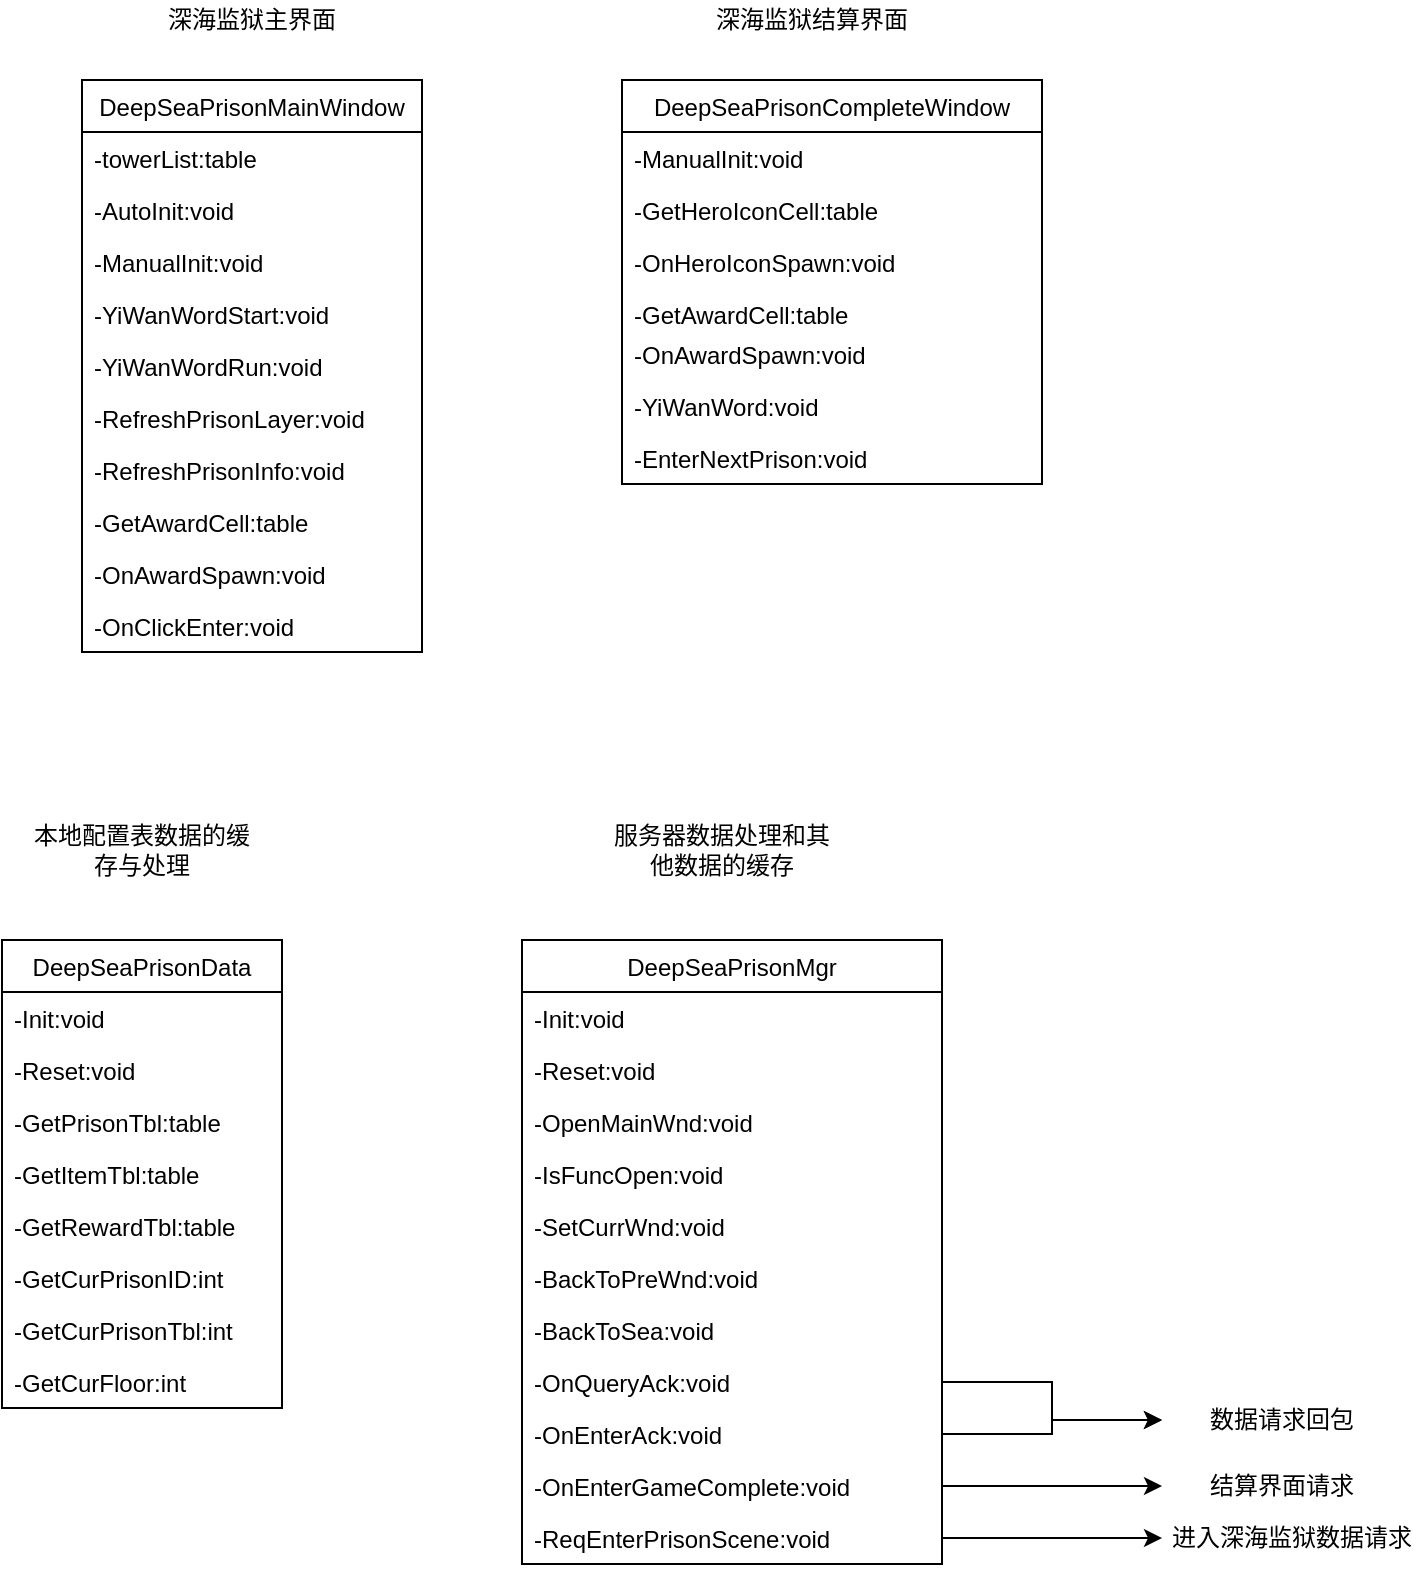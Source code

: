 <mxfile version="13.9.3" type="github">
  <diagram id="C5RBs43oDa-KdzZeNtuy" name="深海监狱类图">
    <mxGraphModel dx="1038" dy="715" grid="1" gridSize="10" guides="1" tooltips="1" connect="1" arrows="1" fold="1" page="1" pageScale="1" pageWidth="827" pageHeight="1169" math="0" shadow="0">
      <root>
        <mxCell id="WIyWlLk6GJQsqaUBKTNV-0" />
        <mxCell id="WIyWlLk6GJQsqaUBKTNV-1" parent="WIyWlLk6GJQsqaUBKTNV-0" />
        <mxCell id="sJLSV0z1X43og4lplSQz-0" value="DeepSeaPrisonMainWindow" style="swimlane;fontStyle=0;childLayout=stackLayout;horizontal=1;startSize=26;fillColor=none;horizontalStack=0;resizeParent=1;resizeParentMax=0;resizeLast=0;collapsible=1;marginBottom=0;" parent="WIyWlLk6GJQsqaUBKTNV-1" vertex="1">
          <mxGeometry x="120" y="70" width="170" height="286" as="geometry" />
        </mxCell>
        <mxCell id="sJLSV0z1X43og4lplSQz-1" value="-towerList:table" style="text;strokeColor=none;fillColor=none;align=left;verticalAlign=top;spacingLeft=4;spacingRight=4;overflow=hidden;rotatable=0;points=[[0,0.5],[1,0.5]];portConstraint=eastwest;" parent="sJLSV0z1X43og4lplSQz-0" vertex="1">
          <mxGeometry y="26" width="170" height="26" as="geometry" />
        </mxCell>
        <mxCell id="sJLSV0z1X43og4lplSQz-3" value="-AutoInit:void" style="text;strokeColor=none;fillColor=none;align=left;verticalAlign=top;spacingLeft=4;spacingRight=4;overflow=hidden;rotatable=0;points=[[0,0.5],[1,0.5]];portConstraint=eastwest;" parent="sJLSV0z1X43og4lplSQz-0" vertex="1">
          <mxGeometry y="52" width="170" height="26" as="geometry" />
        </mxCell>
        <mxCell id="sJLSV0z1X43og4lplSQz-5" value="-ManualInit:void" style="text;strokeColor=none;fillColor=none;align=left;verticalAlign=top;spacingLeft=4;spacingRight=4;overflow=hidden;rotatable=0;points=[[0,0.5],[1,0.5]];portConstraint=eastwest;" parent="sJLSV0z1X43og4lplSQz-0" vertex="1">
          <mxGeometry y="78" width="170" height="26" as="geometry" />
        </mxCell>
        <mxCell id="sJLSV0z1X43og4lplSQz-6" value="-YiWanWordStart:void" style="text;strokeColor=none;fillColor=none;align=left;verticalAlign=top;spacingLeft=4;spacingRight=4;overflow=hidden;rotatable=0;points=[[0,0.5],[1,0.5]];portConstraint=eastwest;" parent="sJLSV0z1X43og4lplSQz-0" vertex="1">
          <mxGeometry y="104" width="170" height="26" as="geometry" />
        </mxCell>
        <mxCell id="sJLSV0z1X43og4lplSQz-7" value="-YiWanWordRun:void" style="text;strokeColor=none;fillColor=none;align=left;verticalAlign=top;spacingLeft=4;spacingRight=4;overflow=hidden;rotatable=0;points=[[0,0.5],[1,0.5]];portConstraint=eastwest;" parent="sJLSV0z1X43og4lplSQz-0" vertex="1">
          <mxGeometry y="130" width="170" height="26" as="geometry" />
        </mxCell>
        <mxCell id="sJLSV0z1X43og4lplSQz-8" value="-RefreshPrisonLayer:void" style="text;strokeColor=none;fillColor=none;align=left;verticalAlign=top;spacingLeft=4;spacingRight=4;overflow=hidden;rotatable=0;points=[[0,0.5],[1,0.5]];portConstraint=eastwest;" parent="sJLSV0z1X43og4lplSQz-0" vertex="1">
          <mxGeometry y="156" width="170" height="26" as="geometry" />
        </mxCell>
        <mxCell id="sJLSV0z1X43og4lplSQz-9" value="-RefreshPrisonInfo:void" style="text;strokeColor=none;fillColor=none;align=left;verticalAlign=top;spacingLeft=4;spacingRight=4;overflow=hidden;rotatable=0;points=[[0,0.5],[1,0.5]];portConstraint=eastwest;" parent="sJLSV0z1X43og4lplSQz-0" vertex="1">
          <mxGeometry y="182" width="170" height="26" as="geometry" />
        </mxCell>
        <mxCell id="sJLSV0z1X43og4lplSQz-10" value="-GetAwardCell:table" style="text;strokeColor=none;fillColor=none;align=left;verticalAlign=top;spacingLeft=4;spacingRight=4;overflow=hidden;rotatable=0;points=[[0,0.5],[1,0.5]];portConstraint=eastwest;" parent="sJLSV0z1X43og4lplSQz-0" vertex="1">
          <mxGeometry y="208" width="170" height="26" as="geometry" />
        </mxCell>
        <mxCell id="sJLSV0z1X43og4lplSQz-11" value="-OnAwardSpawn:void" style="text;strokeColor=none;fillColor=none;align=left;verticalAlign=top;spacingLeft=4;spacingRight=4;overflow=hidden;rotatable=0;points=[[0,0.5],[1,0.5]];portConstraint=eastwest;" parent="sJLSV0z1X43og4lplSQz-0" vertex="1">
          <mxGeometry y="234" width="170" height="26" as="geometry" />
        </mxCell>
        <mxCell id="sJLSV0z1X43og4lplSQz-12" value="-OnClickEnter:void" style="text;strokeColor=none;fillColor=none;align=left;verticalAlign=top;spacingLeft=4;spacingRight=4;overflow=hidden;rotatable=0;points=[[0,0.5],[1,0.5]];portConstraint=eastwest;" parent="sJLSV0z1X43og4lplSQz-0" vertex="1">
          <mxGeometry y="260" width="170" height="26" as="geometry" />
        </mxCell>
        <mxCell id="sJLSV0z1X43og4lplSQz-50" value="服务器数据处理和其他数据的缓存" style="text;html=1;strokeColor=none;fillColor=none;align=center;verticalAlign=middle;whiteSpace=wrap;rounded=0;" parent="WIyWlLk6GJQsqaUBKTNV-1" vertex="1">
          <mxGeometry x="380" y="430" width="120" height="50" as="geometry" />
        </mxCell>
        <mxCell id="sJLSV0z1X43og4lplSQz-52" value="本地配置表数据的缓存与处理" style="text;html=1;strokeColor=none;fillColor=none;align=center;verticalAlign=middle;whiteSpace=wrap;rounded=0;" parent="WIyWlLk6GJQsqaUBKTNV-1" vertex="1">
          <mxGeometry x="90" y="435" width="120" height="40" as="geometry" />
        </mxCell>
        <mxCell id="FgVYlpJ3TIv6yeNzwKak-2" style="edgeStyle=orthogonalEdgeStyle;rounded=0;orthogonalLoop=1;jettySize=auto;html=1;" parent="WIyWlLk6GJQsqaUBKTNV-1" source="sJLSV0z1X43og4lplSQz-41" target="FgVYlpJ3TIv6yeNzwKak-3" edge="1">
          <mxGeometry relative="1" as="geometry">
            <mxPoint x="660" y="799" as="targetPoint" />
          </mxGeometry>
        </mxCell>
        <mxCell id="FgVYlpJ3TIv6yeNzwKak-3" value="进入深海监狱数据请求" style="text;html=1;strokeColor=none;fillColor=none;align=center;verticalAlign=middle;whiteSpace=wrap;rounded=0;" parent="WIyWlLk6GJQsqaUBKTNV-1" vertex="1">
          <mxGeometry x="660" y="789" width="130" height="20" as="geometry" />
        </mxCell>
        <mxCell id="FgVYlpJ3TIv6yeNzwKak-4" style="edgeStyle=orthogonalEdgeStyle;rounded=0;orthogonalLoop=1;jettySize=auto;html=1;" parent="WIyWlLk6GJQsqaUBKTNV-1" source="sJLSV0z1X43og4lplSQz-32" target="FgVYlpJ3TIv6yeNzwKak-5" edge="1">
          <mxGeometry relative="1" as="geometry">
            <mxPoint x="660" y="773" as="targetPoint" />
          </mxGeometry>
        </mxCell>
        <mxCell id="FgVYlpJ3TIv6yeNzwKak-5" value="结算界面请求" style="text;html=1;strokeColor=none;fillColor=none;align=center;verticalAlign=middle;whiteSpace=wrap;rounded=0;" parent="WIyWlLk6GJQsqaUBKTNV-1" vertex="1">
          <mxGeometry x="660" y="763" width="120" height="20" as="geometry" />
        </mxCell>
        <mxCell id="FgVYlpJ3TIv6yeNzwKak-6" style="edgeStyle=orthogonalEdgeStyle;rounded=0;orthogonalLoop=1;jettySize=auto;html=1;entryX=0;entryY=0.5;entryDx=0;entryDy=0;" parent="WIyWlLk6GJQsqaUBKTNV-1" source="sJLSV0z1X43og4lplSQz-30" target="FgVYlpJ3TIv6yeNzwKak-10" edge="1">
          <mxGeometry relative="1" as="geometry">
            <mxPoint x="660" y="721" as="targetPoint" />
          </mxGeometry>
        </mxCell>
        <mxCell id="FgVYlpJ3TIv6yeNzwKak-9" style="edgeStyle=orthogonalEdgeStyle;rounded=0;orthogonalLoop=1;jettySize=auto;html=1;" parent="WIyWlLk6GJQsqaUBKTNV-1" source="sJLSV0z1X43og4lplSQz-31" target="FgVYlpJ3TIv6yeNzwKak-10" edge="1">
          <mxGeometry relative="1" as="geometry">
            <mxPoint x="660" y="747" as="targetPoint" />
          </mxGeometry>
        </mxCell>
        <mxCell id="FgVYlpJ3TIv6yeNzwKak-10" value="数据请求回包" style="text;html=1;strokeColor=none;fillColor=none;align=center;verticalAlign=middle;whiteSpace=wrap;rounded=0;" parent="WIyWlLk6GJQsqaUBKTNV-1" vertex="1">
          <mxGeometry x="660" y="730" width="120" height="20" as="geometry" />
        </mxCell>
        <mxCell id="FgVYlpJ3TIv6yeNzwKak-16" value="深海监狱主界面" style="text;html=1;strokeColor=none;fillColor=none;align=center;verticalAlign=middle;whiteSpace=wrap;rounded=0;" parent="WIyWlLk6GJQsqaUBKTNV-1" vertex="1">
          <mxGeometry x="120" y="30" width="170" height="20" as="geometry" />
        </mxCell>
        <mxCell id="FgVYlpJ3TIv6yeNzwKak-21" value="深海监狱结算界面" style="text;html=1;strokeColor=none;fillColor=none;align=center;verticalAlign=middle;whiteSpace=wrap;rounded=0;" parent="WIyWlLk6GJQsqaUBKTNV-1" vertex="1">
          <mxGeometry x="400" y="30" width="170" height="20" as="geometry" />
        </mxCell>
        <mxCell id="sJLSV0z1X43og4lplSQz-13" value="DeepSeaPrisonData" style="swimlane;fontStyle=0;childLayout=stackLayout;horizontal=1;startSize=26;fillColor=none;horizontalStack=0;resizeParent=1;resizeParentMax=0;resizeLast=0;collapsible=1;marginBottom=0;" parent="WIyWlLk6GJQsqaUBKTNV-1" vertex="1">
          <mxGeometry x="80" y="500" width="140" height="234" as="geometry" />
        </mxCell>
        <mxCell id="sJLSV0z1X43og4lplSQz-14" value="-Init:void" style="text;strokeColor=none;fillColor=none;align=left;verticalAlign=top;spacingLeft=4;spacingRight=4;overflow=hidden;rotatable=0;points=[[0,0.5],[1,0.5]];portConstraint=eastwest;" parent="sJLSV0z1X43og4lplSQz-13" vertex="1">
          <mxGeometry y="26" width="140" height="26" as="geometry" />
        </mxCell>
        <mxCell id="sJLSV0z1X43og4lplSQz-15" value="-Reset:void" style="text;strokeColor=none;fillColor=none;align=left;verticalAlign=top;spacingLeft=4;spacingRight=4;overflow=hidden;rotatable=0;points=[[0,0.5],[1,0.5]];portConstraint=eastwest;" parent="sJLSV0z1X43og4lplSQz-13" vertex="1">
          <mxGeometry y="52" width="140" height="26" as="geometry" />
        </mxCell>
        <mxCell id="sJLSV0z1X43og4lplSQz-16" value="-GetPrisonTbl:table" style="text;strokeColor=none;fillColor=none;align=left;verticalAlign=top;spacingLeft=4;spacingRight=4;overflow=hidden;rotatable=0;points=[[0,0.5],[1,0.5]];portConstraint=eastwest;" parent="sJLSV0z1X43og4lplSQz-13" vertex="1">
          <mxGeometry y="78" width="140" height="26" as="geometry" />
        </mxCell>
        <mxCell id="sJLSV0z1X43og4lplSQz-17" value="-GetItemTbl:table" style="text;strokeColor=none;fillColor=none;align=left;verticalAlign=top;spacingLeft=4;spacingRight=4;overflow=hidden;rotatable=0;points=[[0,0.5],[1,0.5]];portConstraint=eastwest;" parent="sJLSV0z1X43og4lplSQz-13" vertex="1">
          <mxGeometry y="104" width="140" height="26" as="geometry" />
        </mxCell>
        <mxCell id="sJLSV0z1X43og4lplSQz-18" value="-GetRewardTbl:table" style="text;strokeColor=none;fillColor=none;align=left;verticalAlign=top;spacingLeft=4;spacingRight=4;overflow=hidden;rotatable=0;points=[[0,0.5],[1,0.5]];portConstraint=eastwest;" parent="sJLSV0z1X43og4lplSQz-13" vertex="1">
          <mxGeometry y="130" width="140" height="26" as="geometry" />
        </mxCell>
        <mxCell id="sJLSV0z1X43og4lplSQz-19" value="-GetCurPrisonID:int" style="text;strokeColor=none;fillColor=none;align=left;verticalAlign=top;spacingLeft=4;spacingRight=4;overflow=hidden;rotatable=0;points=[[0,0.5],[1,0.5]];portConstraint=eastwest;" parent="sJLSV0z1X43og4lplSQz-13" vertex="1">
          <mxGeometry y="156" width="140" height="26" as="geometry" />
        </mxCell>
        <mxCell id="sJLSV0z1X43og4lplSQz-20" value="-GetCurPrisonTbl:int" style="text;strokeColor=none;fillColor=none;align=left;verticalAlign=top;spacingLeft=4;spacingRight=4;overflow=hidden;rotatable=0;points=[[0,0.5],[1,0.5]];portConstraint=eastwest;" parent="sJLSV0z1X43og4lplSQz-13" vertex="1">
          <mxGeometry y="182" width="140" height="26" as="geometry" />
        </mxCell>
        <mxCell id="sJLSV0z1X43og4lplSQz-21" value="-GetCurFloor:int" style="text;strokeColor=none;fillColor=none;align=left;verticalAlign=top;spacingLeft=4;spacingRight=4;overflow=hidden;rotatable=0;points=[[0,0.5],[1,0.5]];portConstraint=eastwest;" parent="sJLSV0z1X43og4lplSQz-13" vertex="1">
          <mxGeometry y="208" width="140" height="26" as="geometry" />
        </mxCell>
        <mxCell id="sJLSV0z1X43og4lplSQz-22" value="DeepSeaPrisonMgr" style="swimlane;fontStyle=0;childLayout=stackLayout;horizontal=1;startSize=26;fillColor=none;horizontalStack=0;resizeParent=1;resizeParentMax=0;resizeLast=0;collapsible=1;marginBottom=0;" parent="WIyWlLk6GJQsqaUBKTNV-1" vertex="1">
          <mxGeometry x="340" y="500" width="210" height="312" as="geometry" />
        </mxCell>
        <mxCell id="sJLSV0z1X43og4lplSQz-23" value="-Init:void" style="text;strokeColor=none;fillColor=none;align=left;verticalAlign=top;spacingLeft=4;spacingRight=4;overflow=hidden;rotatable=0;points=[[0,0.5],[1,0.5]];portConstraint=eastwest;" parent="sJLSV0z1X43og4lplSQz-22" vertex="1">
          <mxGeometry y="26" width="210" height="26" as="geometry" />
        </mxCell>
        <mxCell id="sJLSV0z1X43og4lplSQz-24" value="-Reset:void" style="text;strokeColor=none;fillColor=none;align=left;verticalAlign=top;spacingLeft=4;spacingRight=4;overflow=hidden;rotatable=0;points=[[0,0.5],[1,0.5]];portConstraint=eastwest;" parent="sJLSV0z1X43og4lplSQz-22" vertex="1">
          <mxGeometry y="52" width="210" height="26" as="geometry" />
        </mxCell>
        <mxCell id="sJLSV0z1X43og4lplSQz-25" value="-OpenMainWnd:void" style="text;strokeColor=none;fillColor=none;align=left;verticalAlign=top;spacingLeft=4;spacingRight=4;overflow=hidden;rotatable=0;points=[[0,0.5],[1,0.5]];portConstraint=eastwest;" parent="sJLSV0z1X43og4lplSQz-22" vertex="1">
          <mxGeometry y="78" width="210" height="26" as="geometry" />
        </mxCell>
        <mxCell id="sJLSV0z1X43og4lplSQz-26" value="-IsFuncOpen:void" style="text;strokeColor=none;fillColor=none;align=left;verticalAlign=top;spacingLeft=4;spacingRight=4;overflow=hidden;rotatable=0;points=[[0,0.5],[1,0.5]];portConstraint=eastwest;" parent="sJLSV0z1X43og4lplSQz-22" vertex="1">
          <mxGeometry y="104" width="210" height="26" as="geometry" />
        </mxCell>
        <mxCell id="sJLSV0z1X43og4lplSQz-27" value="-SetCurrWnd:void" style="text;strokeColor=none;fillColor=none;align=left;verticalAlign=top;spacingLeft=4;spacingRight=4;overflow=hidden;rotatable=0;points=[[0,0.5],[1,0.5]];portConstraint=eastwest;" parent="sJLSV0z1X43og4lplSQz-22" vertex="1">
          <mxGeometry y="130" width="210" height="26" as="geometry" />
        </mxCell>
        <mxCell id="sJLSV0z1X43og4lplSQz-28" value="-BackToPreWnd:void" style="text;strokeColor=none;fillColor=none;align=left;verticalAlign=top;spacingLeft=4;spacingRight=4;overflow=hidden;rotatable=0;points=[[0,0.5],[1,0.5]];portConstraint=eastwest;" parent="sJLSV0z1X43og4lplSQz-22" vertex="1">
          <mxGeometry y="156" width="210" height="26" as="geometry" />
        </mxCell>
        <mxCell id="sJLSV0z1X43og4lplSQz-29" value="-BackToSea:void" style="text;strokeColor=none;fillColor=none;align=left;verticalAlign=top;spacingLeft=4;spacingRight=4;overflow=hidden;rotatable=0;points=[[0,0.5],[1,0.5]];portConstraint=eastwest;" parent="sJLSV0z1X43og4lplSQz-22" vertex="1">
          <mxGeometry y="182" width="210" height="26" as="geometry" />
        </mxCell>
        <mxCell id="sJLSV0z1X43og4lplSQz-30" value="-OnQueryAck:void" style="text;strokeColor=none;fillColor=none;align=left;verticalAlign=top;spacingLeft=4;spacingRight=4;overflow=hidden;rotatable=0;points=[[0,0.5],[1,0.5]];portConstraint=eastwest;" parent="sJLSV0z1X43og4lplSQz-22" vertex="1">
          <mxGeometry y="208" width="210" height="26" as="geometry" />
        </mxCell>
        <mxCell id="sJLSV0z1X43og4lplSQz-31" value="-OnEnterAck:void" style="text;strokeColor=none;fillColor=none;align=left;verticalAlign=top;spacingLeft=4;spacingRight=4;overflow=hidden;rotatable=0;points=[[0,0.5],[1,0.5]];portConstraint=eastwest;" parent="sJLSV0z1X43og4lplSQz-22" vertex="1">
          <mxGeometry y="234" width="210" height="26" as="geometry" />
        </mxCell>
        <mxCell id="sJLSV0z1X43og4lplSQz-32" value="-OnEnterGameComplete:void" style="text;strokeColor=none;fillColor=none;align=left;verticalAlign=top;spacingLeft=4;spacingRight=4;overflow=hidden;rotatable=0;points=[[0,0.5],[1,0.5]];portConstraint=eastwest;" parent="sJLSV0z1X43og4lplSQz-22" vertex="1">
          <mxGeometry y="260" width="210" height="26" as="geometry" />
        </mxCell>
        <mxCell id="sJLSV0z1X43og4lplSQz-41" value="-ReqEnterPrisonScene:void" style="text;strokeColor=none;fillColor=none;align=left;verticalAlign=top;spacingLeft=4;spacingRight=4;overflow=hidden;rotatable=0;points=[[0,0.5],[1,0.5]];portConstraint=eastwest;" parent="sJLSV0z1X43og4lplSQz-22" vertex="1">
          <mxGeometry y="286" width="210" height="26" as="geometry" />
        </mxCell>
        <mxCell id="FgVYlpJ3TIv6yeNzwKak-12" value="DeepSeaPrisonCompleteWindow" style="swimlane;fontStyle=0;childLayout=stackLayout;horizontal=1;startSize=26;fillColor=none;horizontalStack=0;resizeParent=1;resizeParentMax=0;resizeLast=0;collapsible=1;marginBottom=0;" parent="WIyWlLk6GJQsqaUBKTNV-1" vertex="1">
          <mxGeometry x="390" y="70" width="210" height="202" as="geometry" />
        </mxCell>
        <mxCell id="FgVYlpJ3TIv6yeNzwKak-13" value="-ManualInit:void" style="text;strokeColor=none;fillColor=none;align=left;verticalAlign=top;spacingLeft=4;spacingRight=4;overflow=hidden;rotatable=0;points=[[0,0.5],[1,0.5]];portConstraint=eastwest;" parent="FgVYlpJ3TIv6yeNzwKak-12" vertex="1">
          <mxGeometry y="26" width="210" height="26" as="geometry" />
        </mxCell>
        <mxCell id="FgVYlpJ3TIv6yeNzwKak-14" value="-GetHeroIconCell:table" style="text;strokeColor=none;fillColor=none;align=left;verticalAlign=top;spacingLeft=4;spacingRight=4;overflow=hidden;rotatable=0;points=[[0,0.5],[1,0.5]];portConstraint=eastwest;" parent="FgVYlpJ3TIv6yeNzwKak-12" vertex="1">
          <mxGeometry y="52" width="210" height="26" as="geometry" />
        </mxCell>
        <mxCell id="FgVYlpJ3TIv6yeNzwKak-15" value="-OnHeroIconSpawn:void" style="text;strokeColor=none;fillColor=none;align=left;verticalAlign=top;spacingLeft=4;spacingRight=4;overflow=hidden;rotatable=0;points=[[0,0.5],[1,0.5]];portConstraint=eastwest;" parent="FgVYlpJ3TIv6yeNzwKak-12" vertex="1">
          <mxGeometry y="78" width="210" height="26" as="geometry" />
        </mxCell>
        <mxCell id="FgVYlpJ3TIv6yeNzwKak-17" value="-GetAwardCell:table" style="text;strokeColor=none;fillColor=none;align=left;verticalAlign=top;spacingLeft=4;spacingRight=4;overflow=hidden;rotatable=0;points=[[0,0.5],[1,0.5]];portConstraint=eastwest;" parent="FgVYlpJ3TIv6yeNzwKak-12" vertex="1">
          <mxGeometry y="104" width="210" height="20" as="geometry" />
        </mxCell>
        <mxCell id="FgVYlpJ3TIv6yeNzwKak-18" value="-OnAwardSpawn:void" style="text;strokeColor=none;fillColor=none;align=left;verticalAlign=top;spacingLeft=4;spacingRight=4;overflow=hidden;rotatable=0;points=[[0,0.5],[1,0.5]];portConstraint=eastwest;" parent="FgVYlpJ3TIv6yeNzwKak-12" vertex="1">
          <mxGeometry y="124" width="210" height="26" as="geometry" />
        </mxCell>
        <mxCell id="FgVYlpJ3TIv6yeNzwKak-19" value="-YiWanWord:void" style="text;strokeColor=none;fillColor=none;align=left;verticalAlign=top;spacingLeft=4;spacingRight=4;overflow=hidden;rotatable=0;points=[[0,0.5],[1,0.5]];portConstraint=eastwest;" parent="FgVYlpJ3TIv6yeNzwKak-12" vertex="1">
          <mxGeometry y="150" width="210" height="26" as="geometry" />
        </mxCell>
        <mxCell id="FgVYlpJ3TIv6yeNzwKak-20" value="-EnterNextPrison:void" style="text;strokeColor=none;fillColor=none;align=left;verticalAlign=top;spacingLeft=4;spacingRight=4;overflow=hidden;rotatable=0;points=[[0,0.5],[1,0.5]];portConstraint=eastwest;" parent="FgVYlpJ3TIv6yeNzwKak-12" vertex="1">
          <mxGeometry y="176" width="210" height="26" as="geometry" />
        </mxCell>
      </root>
    </mxGraphModel>
  </diagram>
</mxfile>
